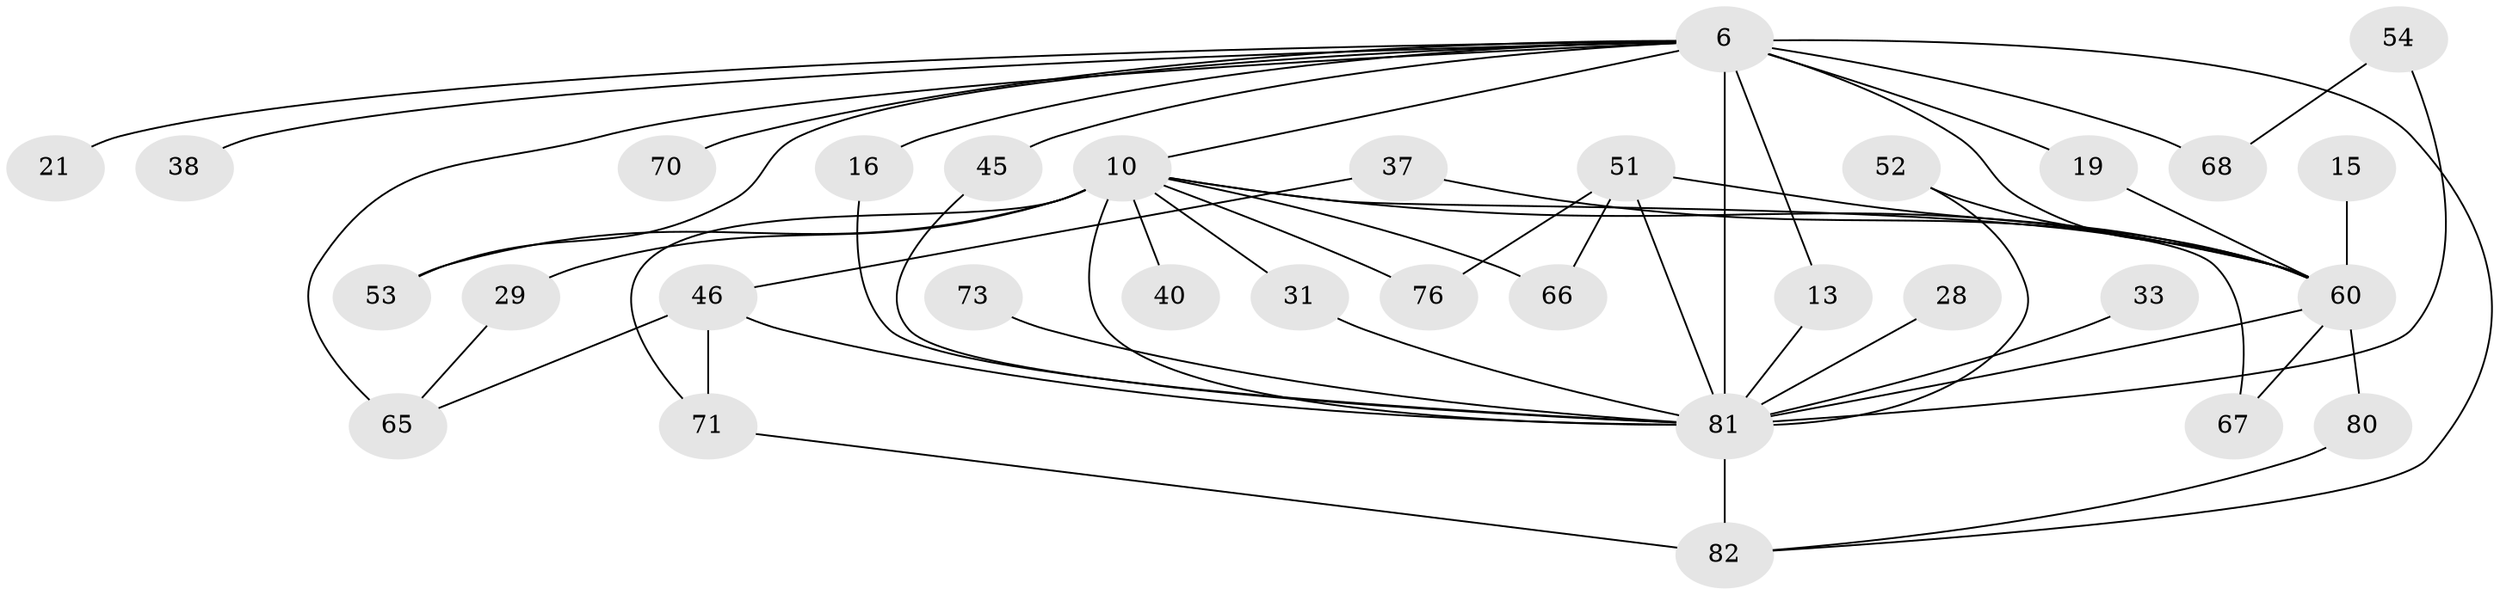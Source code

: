 // original degree distribution, {15: 0.012195121951219513, 16: 0.024390243902439025, 28: 0.024390243902439025, 13: 0.012195121951219513, 20: 0.012195121951219513, 14: 0.012195121951219513, 17: 0.024390243902439025, 3: 0.24390243902439024, 2: 0.5121951219512195, 4: 0.07317073170731707, 6: 0.024390243902439025, 9: 0.012195121951219513, 5: 0.012195121951219513}
// Generated by graph-tools (version 1.1) at 2025/48/03/04/25 21:48:42]
// undirected, 32 vertices, 53 edges
graph export_dot {
graph [start="1"]
  node [color=gray90,style=filled];
  6 [super="+3"];
  10 [super="+9+7"];
  13;
  15;
  16;
  19;
  21;
  28;
  29;
  31;
  33;
  37;
  38;
  40;
  45;
  46 [super="+18"];
  51 [super="+42+47"];
  52;
  53;
  54;
  60 [super="+32+49"];
  65 [super="+59"];
  66 [super="+50+55"];
  67;
  68 [super="+35"];
  70;
  71 [super="+58"];
  73;
  76;
  80;
  81 [super="+24+63+74+75+79"];
  82 [super="+77+61+72+43"];
  6 -- 10 [weight=6];
  6 -- 21 [weight=2];
  6 -- 68 [weight=3];
  6 -- 70 [weight=2];
  6 -- 13;
  6 -- 16;
  6 -- 19;
  6 -- 38;
  6 -- 45;
  6 -- 53;
  6 -- 82 [weight=4];
  6 -- 81 [weight=14];
  6 -- 60 [weight=5];
  6 -- 65 [weight=2];
  10 -- 29 [weight=2];
  10 -- 31;
  10 -- 40 [weight=2];
  10 -- 66 [weight=2];
  10 -- 71;
  10 -- 67;
  10 -- 81 [weight=18];
  10 -- 76;
  10 -- 53;
  10 -- 60 [weight=7];
  13 -- 81;
  15 -- 60 [weight=2];
  16 -- 81;
  19 -- 60;
  28 -- 81 [weight=2];
  29 -- 65;
  31 -- 81;
  33 -- 81 [weight=2];
  37 -- 46;
  37 -- 60;
  45 -- 81;
  46 -- 65;
  46 -- 71;
  46 -- 81 [weight=4];
  51 -- 66;
  51 -- 76;
  51 -- 81 [weight=5];
  51 -- 60;
  52 -- 60;
  52 -- 81;
  54 -- 68;
  54 -- 81;
  60 -- 81 [weight=9];
  60 -- 67;
  60 -- 80;
  71 -- 82;
  73 -- 81 [weight=2];
  80 -- 82;
  81 -- 82 [weight=6];
}
